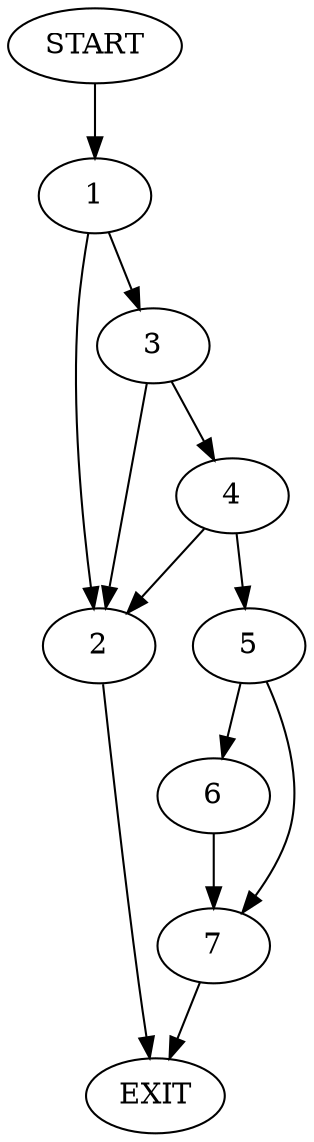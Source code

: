 digraph {
0 [label="START"]
8 [label="EXIT"]
0 -> 1
1 -> 2
1 -> 3
2 -> 8
3 -> 2
3 -> 4
4 -> 2
4 -> 5
5 -> 6
5 -> 7
6 -> 7
7 -> 8
}
